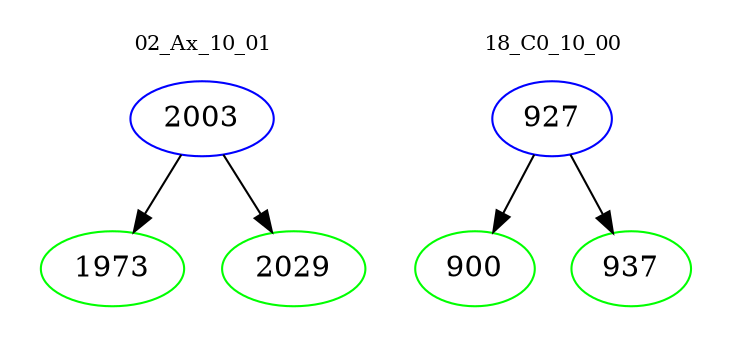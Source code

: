 digraph{
subgraph cluster_0 {
color = white
label = "02_Ax_10_01";
fontsize=10;
T0_2003 [label="2003", color="blue"]
T0_2003 -> T0_1973 [color="black"]
T0_1973 [label="1973", color="green"]
T0_2003 -> T0_2029 [color="black"]
T0_2029 [label="2029", color="green"]
}
subgraph cluster_1 {
color = white
label = "18_C0_10_00";
fontsize=10;
T1_927 [label="927", color="blue"]
T1_927 -> T1_900 [color="black"]
T1_900 [label="900", color="green"]
T1_927 -> T1_937 [color="black"]
T1_937 [label="937", color="green"]
}
}

